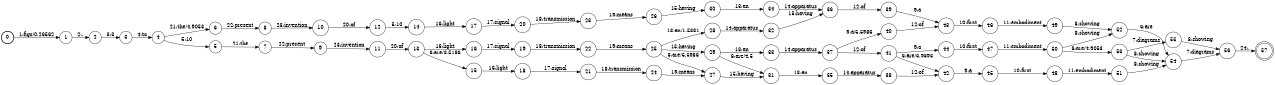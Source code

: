 digraph FST {
rankdir = LR;
size = "8.5,11";
label = "";
center = 1;
orientation = Portrait;
ranksep = "0.4";
nodesep = "0.25";
0 [label = "0", shape = circle, style = bold, fontsize = 14]
	0 -> 1 [label = "1:figs/0.26562", fontsize = 14];
1 [label = "1", shape = circle, style = solid, fontsize = 14]
	1 -> 2 [label = "2:.", fontsize = 14];
2 [label = "2", shape = circle, style = solid, fontsize = 14]
	2 -> 3 [label = "3:3", fontsize = 14];
3 [label = "3", shape = circle, style = solid, fontsize = 14]
	3 -> 4 [label = "4:to", fontsize = 14];
4 [label = "4", shape = circle, style = solid, fontsize = 14]
	4 -> 5 [label = "5:10", fontsize = 14];
	4 -> 6 [label = "21:the/4.9053", fontsize = 14];
5 [label = "5", shape = circle, style = solid, fontsize = 14]
	5 -> 7 [label = "21:the", fontsize = 14];
6 [label = "6", shape = circle, style = solid, fontsize = 14]
	6 -> 8 [label = "22:present", fontsize = 14];
7 [label = "7", shape = circle, style = solid, fontsize = 14]
	7 -> 9 [label = "22:present", fontsize = 14];
8 [label = "8", shape = circle, style = solid, fontsize = 14]
	8 -> 10 [label = "23:invention", fontsize = 14];
9 [label = "9", shape = circle, style = solid, fontsize = 14]
	9 -> 11 [label = "23:invention", fontsize = 14];
10 [label = "10", shape = circle, style = solid, fontsize = 14]
	10 -> 12 [label = "20:of", fontsize = 14];
11 [label = "11", shape = circle, style = solid, fontsize = 14]
	11 -> 13 [label = "20:of", fontsize = 14];
12 [label = "12", shape = circle, style = solid, fontsize = 14]
	12 -> 14 [label = "5:10", fontsize = 14];
13 [label = "13", shape = circle, style = solid, fontsize = 14]
	13 -> 15 [label = "6:are/3.5186", fontsize = 14];
	13 -> 16 [label = "16:light", fontsize = 14];
14 [label = "14", shape = circle, style = solid, fontsize = 14]
	14 -> 17 [label = "16:light", fontsize = 14];
15 [label = "15", shape = circle, style = solid, fontsize = 14]
	15 -> 18 [label = "16:light", fontsize = 14];
16 [label = "16", shape = circle, style = solid, fontsize = 14]
	16 -> 19 [label = "17:signal", fontsize = 14];
17 [label = "17", shape = circle, style = solid, fontsize = 14]
	17 -> 20 [label = "17:signal", fontsize = 14];
18 [label = "18", shape = circle, style = solid, fontsize = 14]
	18 -> 21 [label = "17:signal", fontsize = 14];
19 [label = "19", shape = circle, style = solid, fontsize = 14]
	19 -> 22 [label = "18:transmission", fontsize = 14];
20 [label = "20", shape = circle, style = solid, fontsize = 14]
	20 -> 23 [label = "18:transmission", fontsize = 14];
21 [label = "21", shape = circle, style = solid, fontsize = 14]
	21 -> 24 [label = "18:transmission", fontsize = 14];
22 [label = "22", shape = circle, style = solid, fontsize = 14]
	22 -> 25 [label = "19:means", fontsize = 14];
23 [label = "23", shape = circle, style = solid, fontsize = 14]
	23 -> 26 [label = "19:means", fontsize = 14];
24 [label = "24", shape = circle, style = solid, fontsize = 14]
	24 -> 27 [label = "19:means", fontsize = 14];
25 [label = "25", shape = circle, style = solid, fontsize = 14]
	25 -> 27 [label = "6:are/5.5986", fontsize = 14];
	25 -> 28 [label = "13:an/1.5381", fontsize = 14];
	25 -> 29 [label = "15:having", fontsize = 14];
26 [label = "26", shape = circle, style = solid, fontsize = 14]
	26 -> 30 [label = "15:having", fontsize = 14];
27 [label = "27", shape = circle, style = solid, fontsize = 14]
	27 -> 31 [label = "15:having", fontsize = 14];
28 [label = "28", shape = circle, style = solid, fontsize = 14]
	28 -> 32 [label = "14:apparatus", fontsize = 14];
29 [label = "29", shape = circle, style = solid, fontsize = 14]
	29 -> 31 [label = "6:are/4.5", fontsize = 14];
	29 -> 33 [label = "13:an", fontsize = 14];
30 [label = "30", shape = circle, style = solid, fontsize = 14]
	30 -> 34 [label = "13:an", fontsize = 14];
31 [label = "31", shape = circle, style = solid, fontsize = 14]
	31 -> 35 [label = "13:an", fontsize = 14];
32 [label = "32", shape = circle, style = solid, fontsize = 14]
	32 -> 36 [label = "15:having", fontsize = 14];
33 [label = "33", shape = circle, style = solid, fontsize = 14]
	33 -> 37 [label = "14:apparatus", fontsize = 14];
34 [label = "34", shape = circle, style = solid, fontsize = 14]
	34 -> 36 [label = "14:apparatus", fontsize = 14];
35 [label = "35", shape = circle, style = solid, fontsize = 14]
	35 -> 38 [label = "14:apparatus", fontsize = 14];
36 [label = "36", shape = circle, style = solid, fontsize = 14]
	36 -> 39 [label = "12:of", fontsize = 14];
37 [label = "37", shape = circle, style = solid, fontsize = 14]
	37 -> 40 [label = "9:a/5.5986", fontsize = 14];
	37 -> 41 [label = "12:of", fontsize = 14];
38 [label = "38", shape = circle, style = solid, fontsize = 14]
	38 -> 42 [label = "12:of", fontsize = 14];
39 [label = "39", shape = circle, style = solid, fontsize = 14]
	39 -> 43 [label = "9:a", fontsize = 14];
40 [label = "40", shape = circle, style = solid, fontsize = 14]
	40 -> 43 [label = "12:of", fontsize = 14];
41 [label = "41", shape = circle, style = solid, fontsize = 14]
	41 -> 42 [label = "6:are/3.9893", fontsize = 14];
	41 -> 44 [label = "9:a", fontsize = 14];
42 [label = "42", shape = circle, style = solid, fontsize = 14]
	42 -> 45 [label = "9:a", fontsize = 14];
43 [label = "43", shape = circle, style = solid, fontsize = 14]
	43 -> 46 [label = "10:first", fontsize = 14];
44 [label = "44", shape = circle, style = solid, fontsize = 14]
	44 -> 47 [label = "10:first", fontsize = 14];
45 [label = "45", shape = circle, style = solid, fontsize = 14]
	45 -> 48 [label = "10:first", fontsize = 14];
46 [label = "46", shape = circle, style = solid, fontsize = 14]
	46 -> 49 [label = "11:embodiment", fontsize = 14];
47 [label = "47", shape = circle, style = solid, fontsize = 14]
	47 -> 50 [label = "11:embodiment", fontsize = 14];
48 [label = "48", shape = circle, style = solid, fontsize = 14]
	48 -> 51 [label = "11:embodiment", fontsize = 14];
49 [label = "49", shape = circle, style = solid, fontsize = 14]
	49 -> 52 [label = "8:showing", fontsize = 14];
50 [label = "50", shape = circle, style = solid, fontsize = 14]
	50 -> 53 [label = "6:are/4.9053", fontsize = 14];
	50 -> 52 [label = "8:showing", fontsize = 14];
51 [label = "51", shape = circle, style = solid, fontsize = 14]
	51 -> 54 [label = "8:showing", fontsize = 14];
52 [label = "52", shape = circle, style = solid, fontsize = 14]
	52 -> 54 [label = "6:are", fontsize = 14];
53 [label = "53", shape = circle, style = solid, fontsize = 14]
	53 -> 55 [label = "7:diagrams", fontsize = 14];
	53 -> 54 [label = "8:showing", fontsize = 14];
54 [label = "54", shape = circle, style = solid, fontsize = 14]
	54 -> 56 [label = "7:diagrams", fontsize = 14];
55 [label = "55", shape = circle, style = solid, fontsize = 14]
	55 -> 56 [label = "8:showing", fontsize = 14];
56 [label = "56", shape = circle, style = solid, fontsize = 14]
	56 -> 57 [label = "24:.", fontsize = 14];
57 [label = "57", shape = doublecircle, style = solid, fontsize = 14]
}
